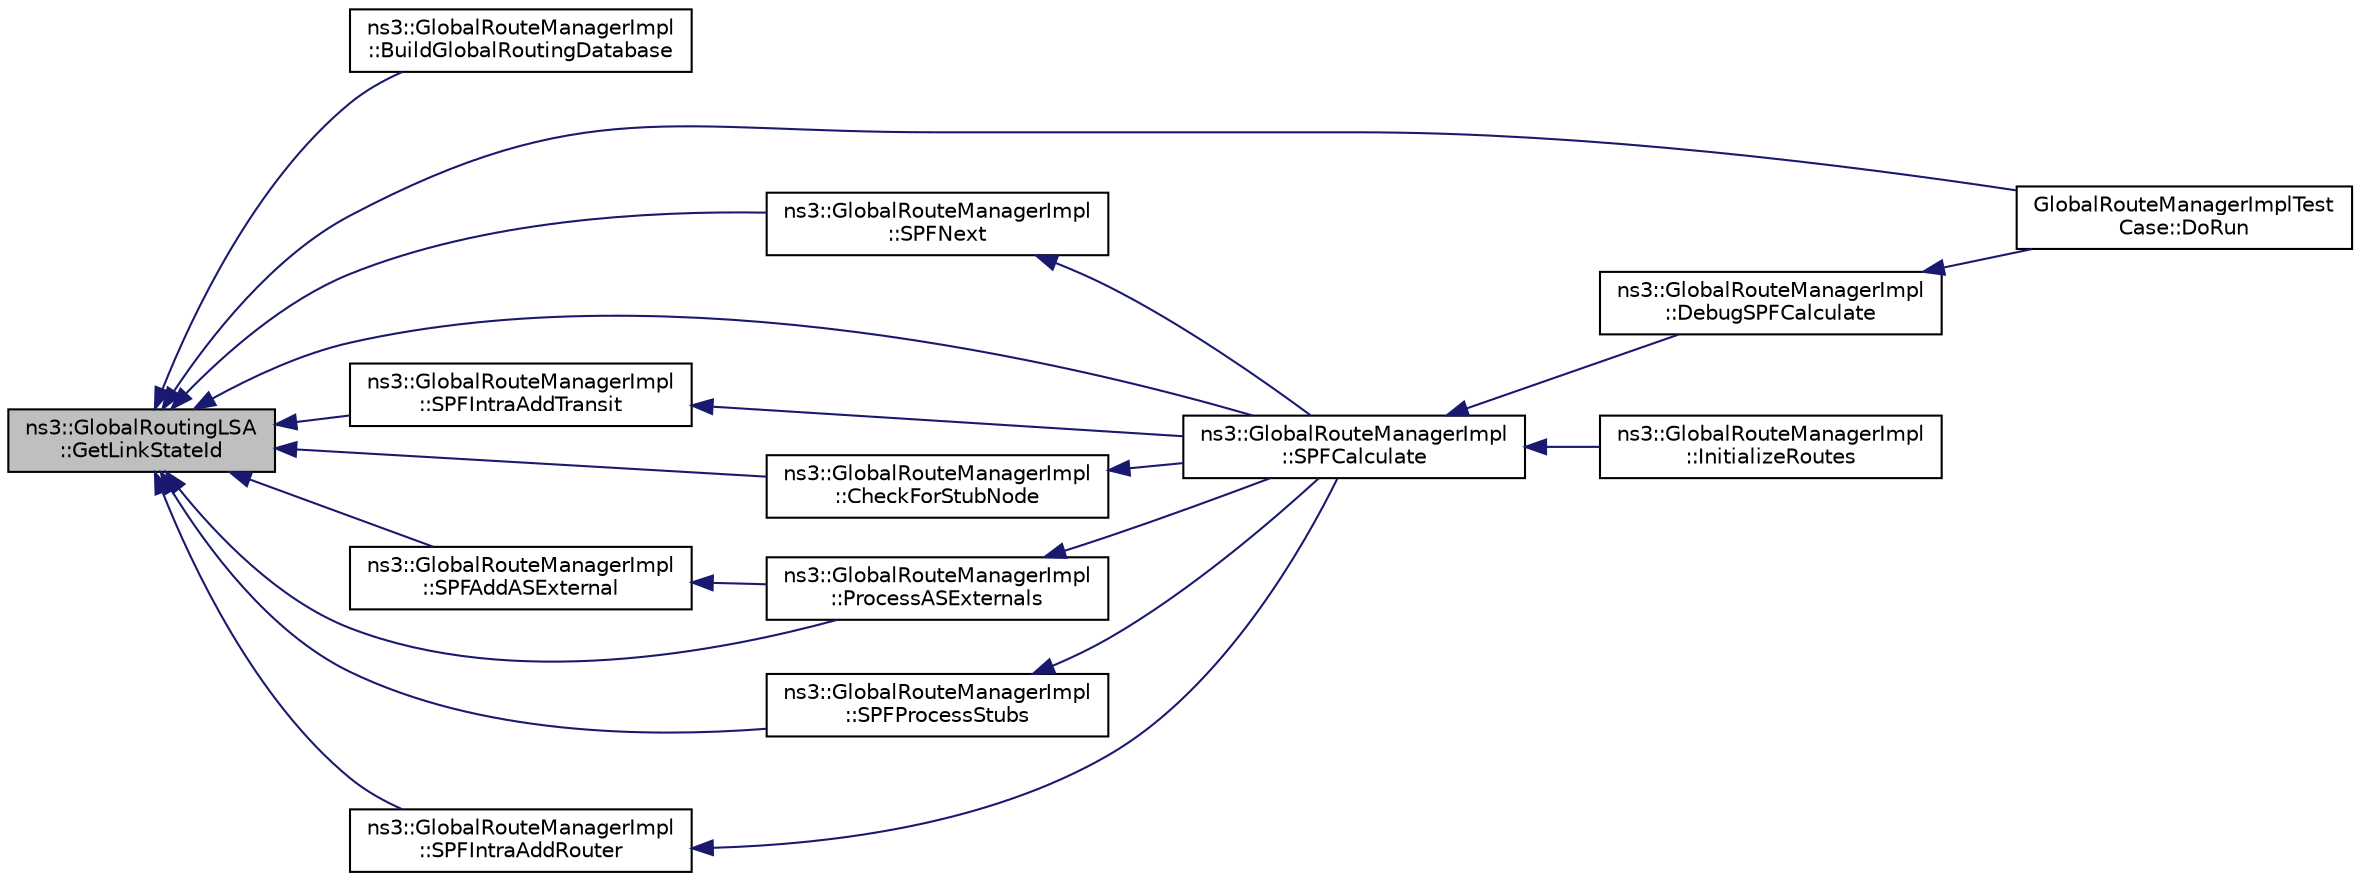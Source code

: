 digraph "ns3::GlobalRoutingLSA::GetLinkStateId"
{
  edge [fontname="Helvetica",fontsize="10",labelfontname="Helvetica",labelfontsize="10"];
  node [fontname="Helvetica",fontsize="10",shape=record];
  rankdir="LR";
  Node1 [label="ns3::GlobalRoutingLSA\l::GetLinkStateId",height=0.2,width=0.4,color="black", fillcolor="grey75", style="filled", fontcolor="black"];
  Node1 -> Node2 [dir="back",color="midnightblue",fontsize="10",style="solid"];
  Node2 [label="ns3::GlobalRouteManagerImpl\l::BuildGlobalRoutingDatabase",height=0.2,width=0.4,color="black", fillcolor="white", style="filled",URL="$d5/dab/classns3_1_1GlobalRouteManagerImpl.html#a4354ed5c5b4b26f9593991e9254a1370",tooltip="Build the routing database by gathering Link State Advertisements from each node exporting a GlobalRo..."];
  Node1 -> Node3 [dir="back",color="midnightblue",fontsize="10",style="solid"];
  Node3 [label="ns3::GlobalRouteManagerImpl\l::SPFNext",height=0.2,width=0.4,color="black", fillcolor="white", style="filled",URL="$d5/dab/classns3_1_1GlobalRouteManagerImpl.html#aaa3d86729d6cfb61708d1c7083423da6",tooltip="Examine the links in v&#39;s LSA and update the list of candidates with any vertices not already on the l..."];
  Node3 -> Node4 [dir="back",color="midnightblue",fontsize="10",style="solid"];
  Node4 [label="ns3::GlobalRouteManagerImpl\l::SPFCalculate",height=0.2,width=0.4,color="black", fillcolor="white", style="filled",URL="$d5/dab/classns3_1_1GlobalRouteManagerImpl.html#a03cdea3013a73c90ae8d67946b237c45",tooltip="Calculate the shortest path first (SPF) tree. "];
  Node4 -> Node5 [dir="back",color="midnightblue",fontsize="10",style="solid"];
  Node5 [label="ns3::GlobalRouteManagerImpl\l::InitializeRoutes",height=0.2,width=0.4,color="black", fillcolor="white", style="filled",URL="$d5/dab/classns3_1_1GlobalRouteManagerImpl.html#a25f57b2c41927c1a3f0bbba596accb6b",tooltip="Compute routes using a Dijkstra SPF computation and populate per-node forwarding tables. "];
  Node4 -> Node6 [dir="back",color="midnightblue",fontsize="10",style="solid"];
  Node6 [label="ns3::GlobalRouteManagerImpl\l::DebugSPFCalculate",height=0.2,width=0.4,color="black", fillcolor="white", style="filled",URL="$d5/dab/classns3_1_1GlobalRouteManagerImpl.html#aaa692001ef22911e3483583b0de78909",tooltip="Debugging routine; call the core SPF from the unit tests. "];
  Node6 -> Node7 [dir="back",color="midnightblue",fontsize="10",style="solid"];
  Node7 [label="GlobalRouteManagerImplTest\lCase::DoRun",height=0.2,width=0.4,color="black", fillcolor="white", style="filled",URL="$d8/d09/classGlobalRouteManagerImplTestCase.html#aed56fd8ecbd7ecaa5473b9793d0befc1",tooltip="Implementation to actually run this TestCase. "];
  Node1 -> Node8 [dir="back",color="midnightblue",fontsize="10",style="solid"];
  Node8 [label="ns3::GlobalRouteManagerImpl\l::CheckForStubNode",height=0.2,width=0.4,color="black", fillcolor="white", style="filled",URL="$d5/dab/classns3_1_1GlobalRouteManagerImpl.html#a84085f1fc0b4d7c9d18bf0145df3e01c",tooltip="Test if a node is a stub, from an OSPF sense. "];
  Node8 -> Node4 [dir="back",color="midnightblue",fontsize="10",style="solid"];
  Node1 -> Node4 [dir="back",color="midnightblue",fontsize="10",style="solid"];
  Node1 -> Node9 [dir="back",color="midnightblue",fontsize="10",style="solid"];
  Node9 [label="ns3::GlobalRouteManagerImpl\l::ProcessASExternals",height=0.2,width=0.4,color="black", fillcolor="white", style="filled",URL="$d5/dab/classns3_1_1GlobalRouteManagerImpl.html#a1b3aa701b33156b04d351f33e3ebdcb4",tooltip="Process Autonomous Systems (AS) External LSA. "];
  Node9 -> Node4 [dir="back",color="midnightblue",fontsize="10",style="solid"];
  Node1 -> Node10 [dir="back",color="midnightblue",fontsize="10",style="solid"];
  Node10 [label="ns3::GlobalRouteManagerImpl\l::SPFAddASExternal",height=0.2,width=0.4,color="black", fillcolor="white", style="filled",URL="$d5/dab/classns3_1_1GlobalRouteManagerImpl.html#a0ccd93a5b90948571d2b762d4219c65d",tooltip="Add an external route to the routing tables. "];
  Node10 -> Node9 [dir="back",color="midnightblue",fontsize="10",style="solid"];
  Node1 -> Node11 [dir="back",color="midnightblue",fontsize="10",style="solid"];
  Node11 [label="ns3::GlobalRouteManagerImpl\l::SPFProcessStubs",height=0.2,width=0.4,color="black", fillcolor="white", style="filled",URL="$d5/dab/classns3_1_1GlobalRouteManagerImpl.html#a3d43e1ea8faefbbb7139b2ede6315cbb",tooltip="Process Stub nodes. "];
  Node11 -> Node4 [dir="back",color="midnightblue",fontsize="10",style="solid"];
  Node1 -> Node12 [dir="back",color="midnightblue",fontsize="10",style="solid"];
  Node12 [label="ns3::GlobalRouteManagerImpl\l::SPFIntraAddRouter",height=0.2,width=0.4,color="black", fillcolor="white", style="filled",URL="$d5/dab/classns3_1_1GlobalRouteManagerImpl.html#adc0725b441a01d02bc4db842771a36d5",tooltip="Add a host route to the routing tables. "];
  Node12 -> Node4 [dir="back",color="midnightblue",fontsize="10",style="solid"];
  Node1 -> Node13 [dir="back",color="midnightblue",fontsize="10",style="solid"];
  Node13 [label="ns3::GlobalRouteManagerImpl\l::SPFIntraAddTransit",height=0.2,width=0.4,color="black", fillcolor="white", style="filled",URL="$d5/dab/classns3_1_1GlobalRouteManagerImpl.html#aaafd698f94e453e3fe41f08bd62867be",tooltip="Add a transit to the routing tables. "];
  Node13 -> Node4 [dir="back",color="midnightblue",fontsize="10",style="solid"];
  Node1 -> Node7 [dir="back",color="midnightblue",fontsize="10",style="solid"];
}
